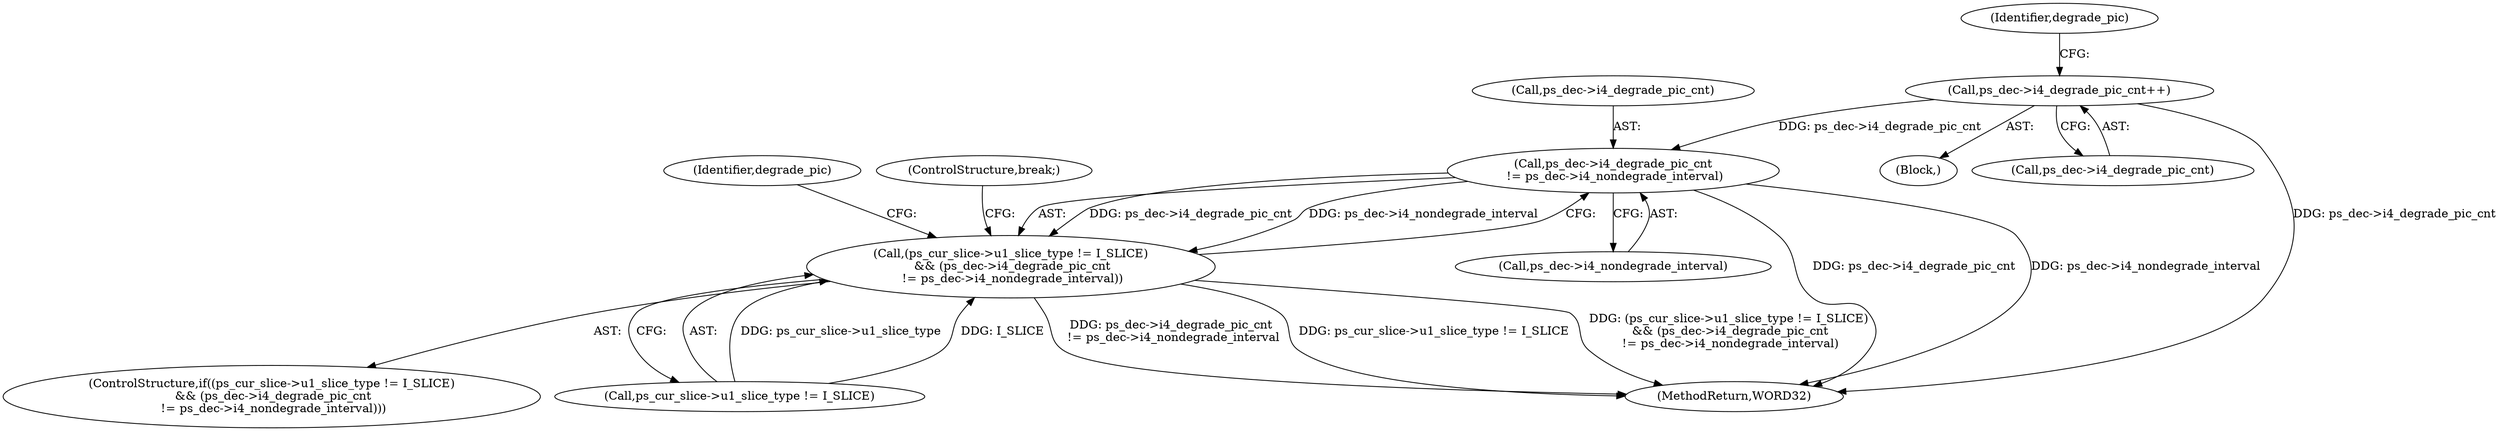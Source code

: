 digraph "0_Android_0b23c81c3dd9ec38f7e6806a3955fed1925541a0_3@pointer" {
"1000338" [label="(Call,ps_dec->i4_degrade_pic_cnt++)"];
"1000377" [label="(Call,ps_dec->i4_degrade_pic_cnt\n != ps_dec->i4_nondegrade_interval)"];
"1000371" [label="(Call,(ps_cur_slice->u1_slice_type != I_SLICE)\n && (ps_dec->i4_degrade_pic_cnt\n != ps_dec->i4_nondegrade_interval))"];
"1000343" [label="(Identifier,degrade_pic)"];
"1000370" [label="(ControlStructure,if((ps_cur_slice->u1_slice_type != I_SLICE)\n && (ps_dec->i4_degrade_pic_cnt\n != ps_dec->i4_nondegrade_interval)))"];
"1000336" [label="(Block,)"];
"1000339" [label="(Call,ps_dec->i4_degrade_pic_cnt)"];
"1000372" [label="(Call,ps_cur_slice->u1_slice_type != I_SLICE)"];
"1000381" [label="(Call,ps_dec->i4_nondegrade_interval)"];
"1000371" [label="(Call,(ps_cur_slice->u1_slice_type != I_SLICE)\n && (ps_dec->i4_degrade_pic_cnt\n != ps_dec->i4_nondegrade_interval))"];
"1000377" [label="(Call,ps_dec->i4_degrade_pic_cnt\n != ps_dec->i4_nondegrade_interval)"];
"1002159" [label="(MethodReturn,WORD32)"];
"1000385" [label="(Identifier,degrade_pic)"];
"1000378" [label="(Call,ps_dec->i4_degrade_pic_cnt)"];
"1000387" [label="(ControlStructure,break;)"];
"1000338" [label="(Call,ps_dec->i4_degrade_pic_cnt++)"];
"1000338" -> "1000336"  [label="AST: "];
"1000338" -> "1000339"  [label="CFG: "];
"1000339" -> "1000338"  [label="AST: "];
"1000343" -> "1000338"  [label="CFG: "];
"1000338" -> "1002159"  [label="DDG: ps_dec->i4_degrade_pic_cnt"];
"1000338" -> "1000377"  [label="DDG: ps_dec->i4_degrade_pic_cnt"];
"1000377" -> "1000371"  [label="AST: "];
"1000377" -> "1000381"  [label="CFG: "];
"1000378" -> "1000377"  [label="AST: "];
"1000381" -> "1000377"  [label="AST: "];
"1000371" -> "1000377"  [label="CFG: "];
"1000377" -> "1002159"  [label="DDG: ps_dec->i4_degrade_pic_cnt"];
"1000377" -> "1002159"  [label="DDG: ps_dec->i4_nondegrade_interval"];
"1000377" -> "1000371"  [label="DDG: ps_dec->i4_degrade_pic_cnt"];
"1000377" -> "1000371"  [label="DDG: ps_dec->i4_nondegrade_interval"];
"1000371" -> "1000370"  [label="AST: "];
"1000371" -> "1000372"  [label="CFG: "];
"1000372" -> "1000371"  [label="AST: "];
"1000385" -> "1000371"  [label="CFG: "];
"1000387" -> "1000371"  [label="CFG: "];
"1000371" -> "1002159"  [label="DDG: ps_dec->i4_degrade_pic_cnt\n != ps_dec->i4_nondegrade_interval"];
"1000371" -> "1002159"  [label="DDG: ps_cur_slice->u1_slice_type != I_SLICE"];
"1000371" -> "1002159"  [label="DDG: (ps_cur_slice->u1_slice_type != I_SLICE)\n && (ps_dec->i4_degrade_pic_cnt\n != ps_dec->i4_nondegrade_interval)"];
"1000372" -> "1000371"  [label="DDG: ps_cur_slice->u1_slice_type"];
"1000372" -> "1000371"  [label="DDG: I_SLICE"];
}
